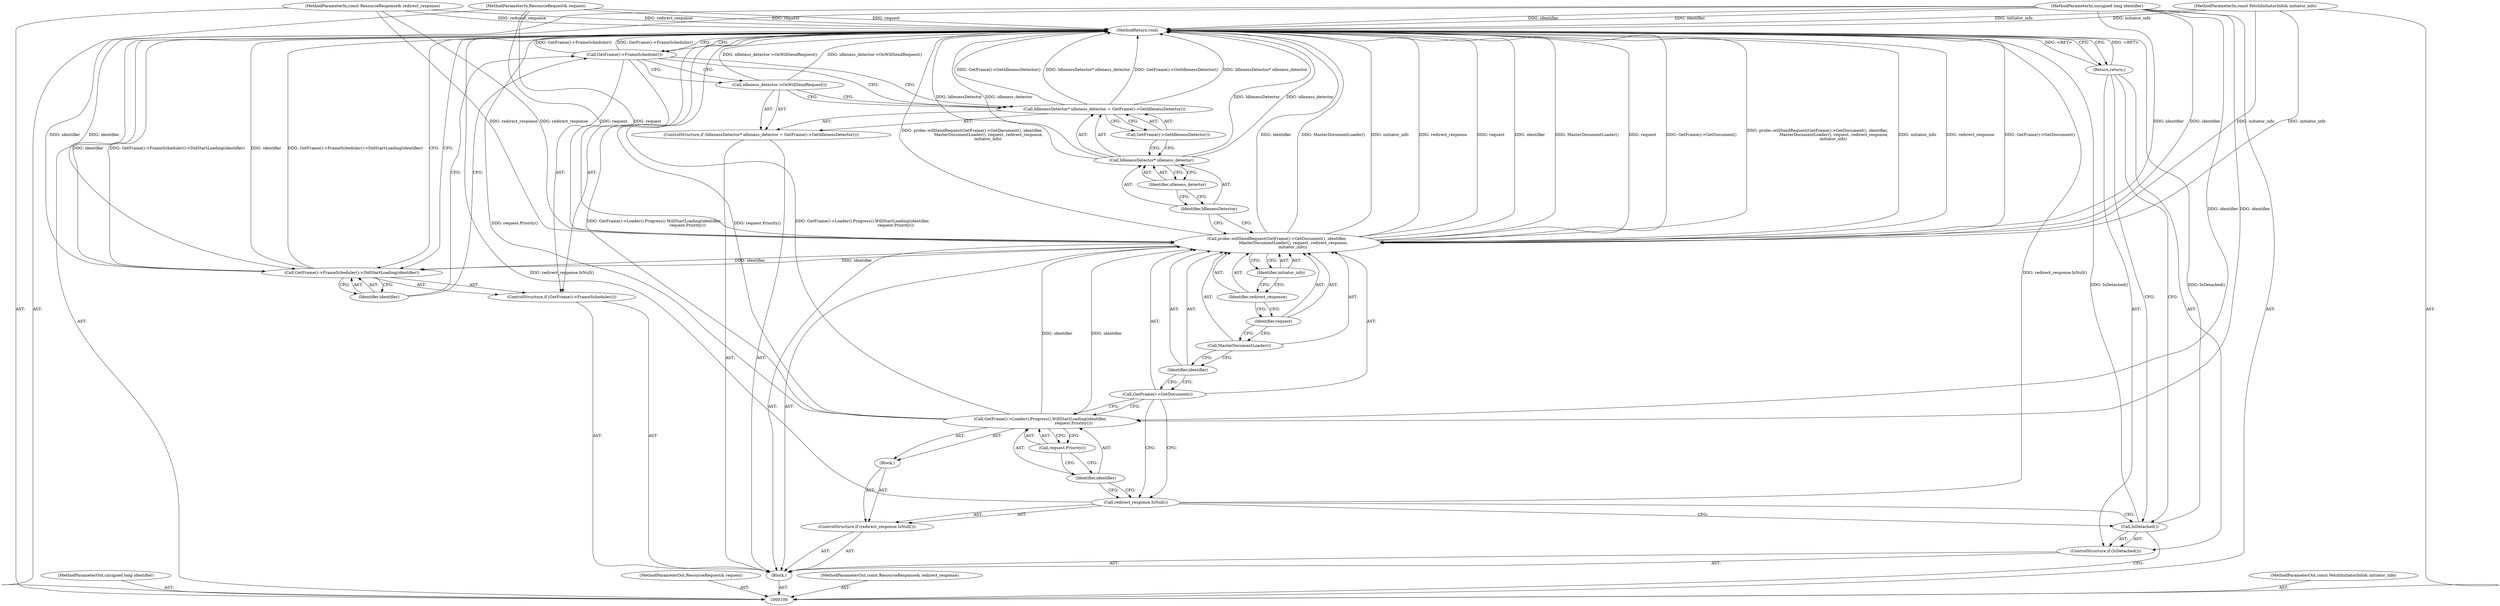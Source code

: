 digraph "1_Chrome_1c40f9042ae2d6ee7483d72998aabb5e73b2ff60_8" {
"1000133" [label="(MethodReturn,void)"];
"1000112" [label="(Call,GetFrame()->Loader().Progress().WillStartLoading(identifier,\n                                                     request.Priority()))"];
"1000113" [label="(Identifier,identifier)"];
"1000114" [label="(Call,request.Priority())"];
"1000116" [label="(Call,GetFrame()->GetDocument())"];
"1000115" [label="(Call,probe::willSendRequest(GetFrame()->GetDocument(), identifier,\n                          MasterDocumentLoader(), request, redirect_response,\n                         initiator_info))"];
"1000117" [label="(Identifier,identifier)"];
"1000118" [label="(Call,MasterDocumentLoader())"];
"1000119" [label="(Identifier,request)"];
"1000120" [label="(Identifier,redirect_response)"];
"1000121" [label="(Identifier,initiator_info)"];
"1000126" [label="(Identifier,idleness_detector)"];
"1000122" [label="(ControlStructure,if (IdlenessDetector* idleness_detector = GetFrame()->GetIdlenessDetector()))"];
"1000127" [label="(Call,GetFrame()->GetIdlenessDetector())"];
"1000123" [label="(Call,IdlenessDetector* idleness_detector = GetFrame()->GetIdlenessDetector())"];
"1000124" [label="(Call,IdlenessDetector* idleness_detector)"];
"1000125" [label="(Identifier,IdlenessDetector)"];
"1000128" [label="(Call,idleness_detector->OnWillSendRequest())"];
"1000129" [label="(ControlStructure,if (GetFrame()->FrameScheduler()))"];
"1000130" [label="(Call,GetFrame()->FrameScheduler())"];
"1000131" [label="(Call,GetFrame()->FrameScheduler()->DidStartLoading(identifier))"];
"1000132" [label="(Identifier,identifier)"];
"1000101" [label="(MethodParameterIn,unsigned long identifier)"];
"1000193" [label="(MethodParameterOut,unsigned long identifier)"];
"1000102" [label="(MethodParameterIn,ResourceRequest& request)"];
"1000194" [label="(MethodParameterOut,ResourceRequest& request)"];
"1000103" [label="(MethodParameterIn,const ResourceResponse& redirect_response)"];
"1000195" [label="(MethodParameterOut,const ResourceResponse& redirect_response)"];
"1000105" [label="(Block,)"];
"1000104" [label="(MethodParameterIn,const FetchInitiatorInfo& initiator_info)"];
"1000196" [label="(MethodParameterOut,const FetchInitiatorInfo& initiator_info)"];
"1000106" [label="(ControlStructure,if (IsDetached()))"];
"1000107" [label="(Call,IsDetached())"];
"1000108" [label="(Return,return;)"];
"1000109" [label="(ControlStructure,if (redirect_response.IsNull()))"];
"1000111" [label="(Block,)"];
"1000110" [label="(Call,redirect_response.IsNull())"];
"1000133" -> "1000100"  [label="AST: "];
"1000133" -> "1000108"  [label="CFG: "];
"1000133" -> "1000131"  [label="CFG: "];
"1000133" -> "1000130"  [label="CFG: "];
"1000108" -> "1000133"  [label="DDG: <RET>"];
"1000115" -> "1000133"  [label="DDG: identifier"];
"1000115" -> "1000133"  [label="DDG: MasterDocumentLoader()"];
"1000115" -> "1000133"  [label="DDG: request"];
"1000115" -> "1000133"  [label="DDG: GetFrame()->GetDocument()"];
"1000115" -> "1000133"  [label="DDG: probe::willSendRequest(GetFrame()->GetDocument(), identifier,\n                          MasterDocumentLoader(), request, redirect_response,\n                         initiator_info)"];
"1000115" -> "1000133"  [label="DDG: initiator_info"];
"1000115" -> "1000133"  [label="DDG: redirect_response"];
"1000124" -> "1000133"  [label="DDG: IdlenessDetector"];
"1000124" -> "1000133"  [label="DDG: idleness_detector"];
"1000107" -> "1000133"  [label="DDG: IsDetached()"];
"1000104" -> "1000133"  [label="DDG: initiator_info"];
"1000112" -> "1000133"  [label="DDG: request.Priority()"];
"1000112" -> "1000133"  [label="DDG: GetFrame()->Loader().Progress().WillStartLoading(identifier,\n                                                     request.Priority())"];
"1000103" -> "1000133"  [label="DDG: redirect_response"];
"1000123" -> "1000133"  [label="DDG: GetFrame()->GetIdlenessDetector()"];
"1000123" -> "1000133"  [label="DDG: IdlenessDetector* idleness_detector"];
"1000128" -> "1000133"  [label="DDG: idleness_detector->OnWillSendRequest()"];
"1000130" -> "1000133"  [label="DDG: GetFrame()->FrameScheduler()"];
"1000131" -> "1000133"  [label="DDG: identifier"];
"1000131" -> "1000133"  [label="DDG: GetFrame()->FrameScheduler()->DidStartLoading(identifier)"];
"1000102" -> "1000133"  [label="DDG: request"];
"1000101" -> "1000133"  [label="DDG: identifier"];
"1000110" -> "1000133"  [label="DDG: redirect_response.IsNull()"];
"1000112" -> "1000111"  [label="AST: "];
"1000112" -> "1000114"  [label="CFG: "];
"1000113" -> "1000112"  [label="AST: "];
"1000114" -> "1000112"  [label="AST: "];
"1000116" -> "1000112"  [label="CFG: "];
"1000112" -> "1000133"  [label="DDG: request.Priority()"];
"1000112" -> "1000133"  [label="DDG: GetFrame()->Loader().Progress().WillStartLoading(identifier,\n                                                     request.Priority())"];
"1000101" -> "1000112"  [label="DDG: identifier"];
"1000112" -> "1000115"  [label="DDG: identifier"];
"1000113" -> "1000112"  [label="AST: "];
"1000113" -> "1000110"  [label="CFG: "];
"1000114" -> "1000113"  [label="CFG: "];
"1000114" -> "1000112"  [label="AST: "];
"1000114" -> "1000113"  [label="CFG: "];
"1000112" -> "1000114"  [label="CFG: "];
"1000116" -> "1000115"  [label="AST: "];
"1000116" -> "1000112"  [label="CFG: "];
"1000116" -> "1000110"  [label="CFG: "];
"1000117" -> "1000116"  [label="CFG: "];
"1000115" -> "1000105"  [label="AST: "];
"1000115" -> "1000121"  [label="CFG: "];
"1000116" -> "1000115"  [label="AST: "];
"1000117" -> "1000115"  [label="AST: "];
"1000118" -> "1000115"  [label="AST: "];
"1000119" -> "1000115"  [label="AST: "];
"1000120" -> "1000115"  [label="AST: "];
"1000121" -> "1000115"  [label="AST: "];
"1000125" -> "1000115"  [label="CFG: "];
"1000115" -> "1000133"  [label="DDG: identifier"];
"1000115" -> "1000133"  [label="DDG: MasterDocumentLoader()"];
"1000115" -> "1000133"  [label="DDG: request"];
"1000115" -> "1000133"  [label="DDG: GetFrame()->GetDocument()"];
"1000115" -> "1000133"  [label="DDG: probe::willSendRequest(GetFrame()->GetDocument(), identifier,\n                          MasterDocumentLoader(), request, redirect_response,\n                         initiator_info)"];
"1000115" -> "1000133"  [label="DDG: initiator_info"];
"1000115" -> "1000133"  [label="DDG: redirect_response"];
"1000112" -> "1000115"  [label="DDG: identifier"];
"1000101" -> "1000115"  [label="DDG: identifier"];
"1000102" -> "1000115"  [label="DDG: request"];
"1000103" -> "1000115"  [label="DDG: redirect_response"];
"1000104" -> "1000115"  [label="DDG: initiator_info"];
"1000115" -> "1000131"  [label="DDG: identifier"];
"1000117" -> "1000115"  [label="AST: "];
"1000117" -> "1000116"  [label="CFG: "];
"1000118" -> "1000117"  [label="CFG: "];
"1000118" -> "1000115"  [label="AST: "];
"1000118" -> "1000117"  [label="CFG: "];
"1000119" -> "1000118"  [label="CFG: "];
"1000119" -> "1000115"  [label="AST: "];
"1000119" -> "1000118"  [label="CFG: "];
"1000120" -> "1000119"  [label="CFG: "];
"1000120" -> "1000115"  [label="AST: "];
"1000120" -> "1000119"  [label="CFG: "];
"1000121" -> "1000120"  [label="CFG: "];
"1000121" -> "1000115"  [label="AST: "];
"1000121" -> "1000120"  [label="CFG: "];
"1000115" -> "1000121"  [label="CFG: "];
"1000126" -> "1000124"  [label="AST: "];
"1000126" -> "1000125"  [label="CFG: "];
"1000124" -> "1000126"  [label="CFG: "];
"1000122" -> "1000105"  [label="AST: "];
"1000123" -> "1000122"  [label="AST: "];
"1000128" -> "1000122"  [label="AST: "];
"1000127" -> "1000123"  [label="AST: "];
"1000127" -> "1000124"  [label="CFG: "];
"1000123" -> "1000127"  [label="CFG: "];
"1000123" -> "1000122"  [label="AST: "];
"1000123" -> "1000127"  [label="CFG: "];
"1000124" -> "1000123"  [label="AST: "];
"1000127" -> "1000123"  [label="AST: "];
"1000128" -> "1000123"  [label="CFG: "];
"1000130" -> "1000123"  [label="CFG: "];
"1000123" -> "1000133"  [label="DDG: GetFrame()->GetIdlenessDetector()"];
"1000123" -> "1000133"  [label="DDG: IdlenessDetector* idleness_detector"];
"1000124" -> "1000123"  [label="AST: "];
"1000124" -> "1000126"  [label="CFG: "];
"1000125" -> "1000124"  [label="AST: "];
"1000126" -> "1000124"  [label="AST: "];
"1000127" -> "1000124"  [label="CFG: "];
"1000124" -> "1000133"  [label="DDG: IdlenessDetector"];
"1000124" -> "1000133"  [label="DDG: idleness_detector"];
"1000125" -> "1000124"  [label="AST: "];
"1000125" -> "1000115"  [label="CFG: "];
"1000126" -> "1000125"  [label="CFG: "];
"1000128" -> "1000122"  [label="AST: "];
"1000128" -> "1000123"  [label="CFG: "];
"1000130" -> "1000128"  [label="CFG: "];
"1000128" -> "1000133"  [label="DDG: idleness_detector->OnWillSendRequest()"];
"1000129" -> "1000105"  [label="AST: "];
"1000130" -> "1000129"  [label="AST: "];
"1000131" -> "1000129"  [label="AST: "];
"1000130" -> "1000129"  [label="AST: "];
"1000130" -> "1000128"  [label="CFG: "];
"1000130" -> "1000123"  [label="CFG: "];
"1000132" -> "1000130"  [label="CFG: "];
"1000133" -> "1000130"  [label="CFG: "];
"1000130" -> "1000133"  [label="DDG: GetFrame()->FrameScheduler()"];
"1000131" -> "1000129"  [label="AST: "];
"1000131" -> "1000132"  [label="CFG: "];
"1000132" -> "1000131"  [label="AST: "];
"1000133" -> "1000131"  [label="CFG: "];
"1000131" -> "1000133"  [label="DDG: identifier"];
"1000131" -> "1000133"  [label="DDG: GetFrame()->FrameScheduler()->DidStartLoading(identifier)"];
"1000115" -> "1000131"  [label="DDG: identifier"];
"1000101" -> "1000131"  [label="DDG: identifier"];
"1000132" -> "1000131"  [label="AST: "];
"1000132" -> "1000130"  [label="CFG: "];
"1000131" -> "1000132"  [label="CFG: "];
"1000101" -> "1000100"  [label="AST: "];
"1000101" -> "1000133"  [label="DDG: identifier"];
"1000101" -> "1000112"  [label="DDG: identifier"];
"1000101" -> "1000115"  [label="DDG: identifier"];
"1000101" -> "1000131"  [label="DDG: identifier"];
"1000193" -> "1000100"  [label="AST: "];
"1000102" -> "1000100"  [label="AST: "];
"1000102" -> "1000133"  [label="DDG: request"];
"1000102" -> "1000115"  [label="DDG: request"];
"1000194" -> "1000100"  [label="AST: "];
"1000103" -> "1000100"  [label="AST: "];
"1000103" -> "1000133"  [label="DDG: redirect_response"];
"1000103" -> "1000115"  [label="DDG: redirect_response"];
"1000195" -> "1000100"  [label="AST: "];
"1000105" -> "1000100"  [label="AST: "];
"1000106" -> "1000105"  [label="AST: "];
"1000109" -> "1000105"  [label="AST: "];
"1000115" -> "1000105"  [label="AST: "];
"1000122" -> "1000105"  [label="AST: "];
"1000129" -> "1000105"  [label="AST: "];
"1000104" -> "1000100"  [label="AST: "];
"1000104" -> "1000133"  [label="DDG: initiator_info"];
"1000104" -> "1000115"  [label="DDG: initiator_info"];
"1000196" -> "1000100"  [label="AST: "];
"1000106" -> "1000105"  [label="AST: "];
"1000107" -> "1000106"  [label="AST: "];
"1000108" -> "1000106"  [label="AST: "];
"1000107" -> "1000106"  [label="AST: "];
"1000107" -> "1000100"  [label="CFG: "];
"1000108" -> "1000107"  [label="CFG: "];
"1000110" -> "1000107"  [label="CFG: "];
"1000107" -> "1000133"  [label="DDG: IsDetached()"];
"1000108" -> "1000106"  [label="AST: "];
"1000108" -> "1000107"  [label="CFG: "];
"1000133" -> "1000108"  [label="CFG: "];
"1000108" -> "1000133"  [label="DDG: <RET>"];
"1000109" -> "1000105"  [label="AST: "];
"1000110" -> "1000109"  [label="AST: "];
"1000111" -> "1000109"  [label="AST: "];
"1000111" -> "1000109"  [label="AST: "];
"1000112" -> "1000111"  [label="AST: "];
"1000110" -> "1000109"  [label="AST: "];
"1000110" -> "1000107"  [label="CFG: "];
"1000113" -> "1000110"  [label="CFG: "];
"1000116" -> "1000110"  [label="CFG: "];
"1000110" -> "1000133"  [label="DDG: redirect_response.IsNull()"];
}
